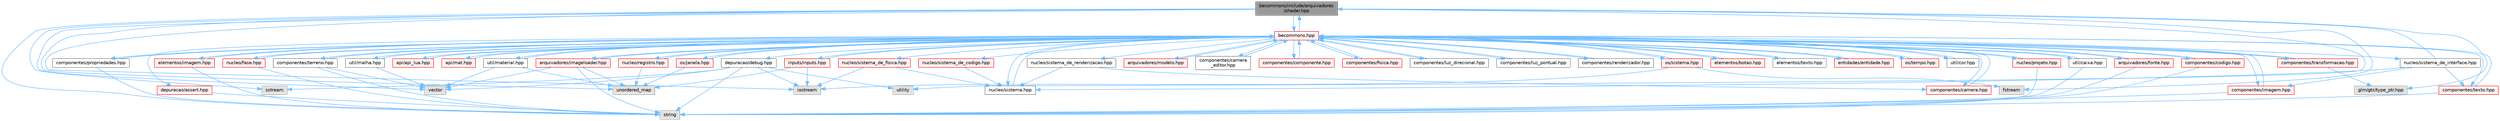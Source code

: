 digraph "becommons/include/arquivadores/shader.hpp"
{
 // LATEX_PDF_SIZE
  bgcolor="transparent";
  edge [fontname=Helvetica,fontsize=10,labelfontname=Helvetica,labelfontsize=10];
  node [fontname=Helvetica,fontsize=10,shape=box,height=0.2,width=0.4];
  Node1 [id="Node000001",label="becommons/include/arquivadores\l/shader.hpp",height=0.2,width=0.4,color="gray40", fillcolor="grey60", style="filled", fontcolor="black",tooltip="Gerencia os shaders GLSL."];
  Node1 -> Node2 [id="edge1_Node000001_Node000002",color="steelblue1",style="solid",tooltip=" "];
  Node2 [id="Node000002",label="string",height=0.2,width=0.4,color="grey60", fillcolor="#E0E0E0", style="filled",tooltip=" "];
  Node1 -> Node3 [id="edge2_Node000001_Node000003",color="steelblue1",style="solid",tooltip=" "];
  Node3 [id="Node000003",label="fstream",height=0.2,width=0.4,color="grey60", fillcolor="#E0E0E0", style="filled",tooltip=" "];
  Node1 -> Node4 [id="edge3_Node000001_Node000004",color="steelblue1",style="solid",tooltip=" "];
  Node4 [id="Node000004",label="sstream",height=0.2,width=0.4,color="grey60", fillcolor="#E0E0E0", style="filled",tooltip=" "];
  Node1 -> Node5 [id="edge4_Node000001_Node000005",color="steelblue1",style="solid",tooltip=" "];
  Node5 [id="Node000005",label="iostream",height=0.2,width=0.4,color="grey60", fillcolor="#E0E0E0", style="filled",tooltip=" "];
  Node1 -> Node6 [id="edge5_Node000001_Node000006",color="steelblue1",style="solid",tooltip=" "];
  Node6 [id="Node000006",label="vector",height=0.2,width=0.4,color="grey60", fillcolor="#E0E0E0", style="filled",tooltip=" "];
  Node1 -> Node7 [id="edge6_Node000001_Node000007",color="steelblue1",style="solid",tooltip=" "];
  Node7 [id="Node000007",label="utility",height=0.2,width=0.4,color="grey60", fillcolor="#E0E0E0", style="filled",tooltip=" "];
  Node1 -> Node8 [id="edge7_Node000001_Node000008",color="steelblue1",style="solid",tooltip=" "];
  Node8 [id="Node000008",label="unordered_map",height=0.2,width=0.4,color="grey60", fillcolor="#E0E0E0", style="filled",tooltip=" "];
  Node1 -> Node9 [id="edge8_Node000001_Node000009",color="steelblue1",style="solid",tooltip=" "];
  Node9 [id="Node000009",label="glm/gtc/type_ptr.hpp",height=0.2,width=0.4,color="grey60", fillcolor="#E0E0E0", style="filled",tooltip=" "];
  Node1 -> Node10 [id="edge9_Node000001_Node000010",color="steelblue1",style="solid",tooltip=" "];
  Node10 [id="Node000010",label="becommons.hpp",height=0.2,width=0.4,color="red", fillcolor="#FFF0F0", style="filled",URL="$becommons_8hpp.html",tooltip=" "];
  Node10 -> Node11 [id="edge10_Node000010_Node000011",color="steelblue1",style="solid",tooltip=" "];
  Node11 [id="Node000011",label="api/api_lua.hpp",height=0.2,width=0.4,color="red", fillcolor="#FFF0F0", style="filled",URL="$api__lua_8hpp.html",tooltip="Gerencia a configuração do luabridge para api lua."];
  Node11 -> Node10 [id="edge11_Node000011_Node000010",color="steelblue1",style="solid",tooltip=" "];
  Node10 -> Node16 [id="edge12_Node000010_Node000016",color="steelblue1",style="solid",tooltip=" "];
  Node16 [id="Node000016",label="api/mat.hpp",height=0.2,width=0.4,color="red", fillcolor="#FFF0F0", style="filled",URL="$mat_8hpp.html",tooltip="Gerencia funçoes matemáticas."];
  Node16 -> Node10 [id="edge13_Node000016_Node000010",color="steelblue1",style="solid",tooltip=" "];
  Node10 -> Node19 [id="edge14_Node000010_Node000019",color="steelblue1",style="solid",tooltip=" "];
  Node19 [id="Node000019",label="arquivadores/fonte.hpp",height=0.2,width=0.4,color="red", fillcolor="#FFF0F0", style="filled",URL="$fonte_8hpp.html",tooltip="Define estruturas básicas para renderização de textos."];
  Node19 -> Node2 [id="edge15_Node000019_Node000002",color="steelblue1",style="solid",tooltip=" "];
  Node19 -> Node10 [id="edge16_Node000019_Node000010",color="steelblue1",style="solid",tooltip=" "];
  Node10 -> Node23 [id="edge17_Node000010_Node000023",color="steelblue1",style="solid",tooltip=" "];
  Node23 [id="Node000023",label="arquivadores/imageloader.hpp",height=0.2,width=0.4,color="red", fillcolor="#FFF0F0", style="filled",URL="$imageloader_8hpp.html",tooltip="Gerencia as imagems/texturas carregadas na engine."];
  Node23 -> Node2 [id="edge18_Node000023_Node000002",color="steelblue1",style="solid",tooltip=" "];
  Node23 -> Node8 [id="edge19_Node000023_Node000008",color="steelblue1",style="solid",tooltip=" "];
  Node23 -> Node6 [id="edge20_Node000023_Node000006",color="steelblue1",style="solid",tooltip=" "];
  Node23 -> Node10 [id="edge21_Node000023_Node000010",color="steelblue1",style="solid",tooltip=" "];
  Node10 -> Node27 [id="edge22_Node000010_Node000027",color="steelblue1",style="solid",tooltip=" "];
  Node27 [id="Node000027",label="arquivadores/modelo.hpp",height=0.2,width=0.4,color="red", fillcolor="#FFF0F0", style="filled",URL="$modelo_8hpp.html",tooltip="Carrega um modelo usando a biblioteca assimp com base em um diretório."];
  Node27 -> Node10 [id="edge23_Node000027_Node000010",color="steelblue1",style="solid",tooltip=" "];
  Node10 -> Node1 [id="edge24_Node000010_Node000001",color="steelblue1",style="solid",tooltip=" "];
  Node10 -> Node29 [id="edge25_Node000010_Node000029",color="steelblue1",style="solid",tooltip=" "];
  Node29 [id="Node000029",label="componentes/camera.hpp",height=0.2,width=0.4,color="red", fillcolor="#FFF0F0", style="filled",URL="$camera_8hpp.html",tooltip="Estrutura básica de câmera."];
  Node29 -> Node10 [id="edge26_Node000029_Node000010",color="steelblue1",style="solid",tooltip=" "];
  Node10 -> Node32 [id="edge27_Node000010_Node000032",color="steelblue1",style="solid",tooltip=" "];
  Node32 [id="Node000032",label="componentes/camera\l_editor.hpp",height=0.2,width=0.4,color="grey40", fillcolor="white", style="filled",URL="$camera__editor_8hpp.html",tooltip=" "];
  Node32 -> Node10 [id="edge28_Node000032_Node000010",color="steelblue1",style="solid",tooltip=" "];
  Node10 -> Node33 [id="edge29_Node000010_Node000033",color="steelblue1",style="solid",tooltip=" "];
  Node33 [id="Node000033",label="componentes/codigo.hpp",height=0.2,width=0.4,color="red", fillcolor="#FFF0F0", style="filled",URL="$codigo_8hpp.html",tooltip="Componente de código para entidades ECS."];
  Node33 -> Node2 [id="edge30_Node000033_Node000002",color="steelblue1",style="solid",tooltip=" "];
  Node33 -> Node10 [id="edge31_Node000033_Node000010",color="steelblue1",style="solid",tooltip=" "];
  Node10 -> Node35 [id="edge32_Node000010_Node000035",color="steelblue1",style="solid",tooltip=" "];
  Node35 [id="Node000035",label="componentes/componente.hpp",height=0.2,width=0.4,color="red", fillcolor="#FFF0F0", style="filled",URL="$componente_8hpp.html",tooltip="Estrutura base para componetes."];
  Node35 -> Node10 [id="edge33_Node000035_Node000010",color="steelblue1",style="solid",tooltip=" "];
  Node10 -> Node40 [id="edge34_Node000010_Node000040",color="steelblue1",style="solid",tooltip=" "];
  Node40 [id="Node000040",label="componentes/fisica.hpp",height=0.2,width=0.4,color="red", fillcolor="#FFF0F0", style="filled",URL="$fisica_8hpp.html",tooltip="Componente de física para entidades ECS."];
  Node40 -> Node10 [id="edge35_Node000040_Node000010",color="steelblue1",style="solid",tooltip=" "];
  Node10 -> Node41 [id="edge36_Node000010_Node000041",color="steelblue1",style="solid",tooltip=" "];
  Node41 [id="Node000041",label="componentes/imagem.hpp",height=0.2,width=0.4,color="red", fillcolor="#FFF0F0", style="filled",URL="$componentes_2imagem_8hpp.html",tooltip=" "];
  Node41 -> Node2 [id="edge37_Node000041_Node000002",color="steelblue1",style="solid",tooltip=" "];
  Node41 -> Node10 [id="edge38_Node000041_Node000010",color="steelblue1",style="solid",tooltip=" "];
  Node10 -> Node42 [id="edge39_Node000010_Node000042",color="steelblue1",style="solid",tooltip=" "];
  Node42 [id="Node000042",label="componentes/luz_direcional.hpp",height=0.2,width=0.4,color="grey40", fillcolor="white", style="filled",URL="$luz__direcional_8hpp.html",tooltip=" "];
  Node42 -> Node10 [id="edge40_Node000042_Node000010",color="steelblue1",style="solid",tooltip=" "];
  Node10 -> Node43 [id="edge41_Node000010_Node000043",color="steelblue1",style="solid",tooltip=" "];
  Node43 [id="Node000043",label="componentes/luz_pontual.hpp",height=0.2,width=0.4,color="grey40", fillcolor="white", style="filled",URL="$luz__pontual_8hpp.html",tooltip=" "];
  Node43 -> Node10 [id="edge42_Node000043_Node000010",color="steelblue1",style="solid",tooltip=" "];
  Node10 -> Node44 [id="edge43_Node000010_Node000044",color="steelblue1",style="solid",tooltip=" "];
  Node44 [id="Node000044",label="componentes/propriedades.hpp",height=0.2,width=0.4,color="grey40", fillcolor="white", style="filled",URL="$propriedades_8hpp.html",tooltip=" "];
  Node44 -> Node2 [id="edge44_Node000044_Node000002",color="steelblue1",style="solid",tooltip=" "];
  Node44 -> Node10 [id="edge45_Node000044_Node000010",color="steelblue1",style="solid",tooltip=" "];
  Node10 -> Node45 [id="edge46_Node000010_Node000045",color="steelblue1",style="solid",tooltip=" "];
  Node45 [id="Node000045",label="componentes/renderizador.hpp",height=0.2,width=0.4,color="grey40", fillcolor="white", style="filled",URL="$renderizador_8hpp.html",tooltip=" "];
  Node45 -> Node10 [id="edge47_Node000045_Node000010",color="steelblue1",style="solid",tooltip=" "];
  Node10 -> Node46 [id="edge48_Node000010_Node000046",color="steelblue1",style="solid",tooltip=" "];
  Node46 [id="Node000046",label="componentes/terreno.hpp",height=0.2,width=0.4,color="grey40", fillcolor="white", style="filled",URL="$terreno_8hpp.html",tooltip=" "];
  Node46 -> Node6 [id="edge49_Node000046_Node000006",color="steelblue1",style="solid",tooltip=" "];
  Node46 -> Node2 [id="edge50_Node000046_Node000002",color="steelblue1",style="solid",tooltip=" "];
  Node46 -> Node10 [id="edge51_Node000046_Node000010",color="steelblue1",style="solid",tooltip=" "];
  Node10 -> Node47 [id="edge52_Node000010_Node000047",color="steelblue1",style="solid",tooltip=" "];
  Node47 [id="Node000047",label="componentes/texto.hpp",height=0.2,width=0.4,color="red", fillcolor="#FFF0F0", style="filled",URL="$componentes_2texto_8hpp.html",tooltip=" "];
  Node47 -> Node2 [id="edge53_Node000047_Node000002",color="steelblue1",style="solid",tooltip=" "];
  Node47 -> Node10 [id="edge54_Node000047_Node000010",color="steelblue1",style="solid",tooltip=" "];
  Node10 -> Node48 [id="edge55_Node000010_Node000048",color="steelblue1",style="solid",tooltip=" "];
  Node48 [id="Node000048",label="componentes/transformacao.hpp",height=0.2,width=0.4,color="red", fillcolor="#FFF0F0", style="filled",URL="$transformacao_8hpp.html",tooltip="Calcula a mtriz de modelo para um objeto 3d qualquer."];
  Node48 -> Node10 [id="edge56_Node000048_Node000010",color="steelblue1",style="solid",tooltip=" "];
  Node48 -> Node9 [id="edge57_Node000048_Node000009",color="steelblue1",style="solid",tooltip=" "];
  Node10 -> Node52 [id="edge58_Node000010_Node000052",color="steelblue1",style="solid",tooltip=" "];
  Node52 [id="Node000052",label="depuracao/debug.hpp",height=0.2,width=0.4,color="grey40", fillcolor="white", style="filled",URL="$debug_8hpp.html",tooltip=" "];
  Node52 -> Node6 [id="edge59_Node000052_Node000006",color="steelblue1",style="solid",tooltip=" "];
  Node52 -> Node7 [id="edge60_Node000052_Node000007",color="steelblue1",style="solid",tooltip=" "];
  Node52 -> Node2 [id="edge61_Node000052_Node000002",color="steelblue1",style="solid",tooltip=" "];
  Node52 -> Node5 [id="edge62_Node000052_Node000005",color="steelblue1",style="solid",tooltip=" "];
  Node52 -> Node4 [id="edge63_Node000052_Node000004",color="steelblue1",style="solid",tooltip=" "];
  Node10 -> Node53 [id="edge64_Node000010_Node000053",color="steelblue1",style="solid",tooltip=" "];
  Node53 [id="Node000053",label="depuracao/assert.hpp",height=0.2,width=0.4,color="red", fillcolor="#FFF0F0", style="filled",URL="$assert_8hpp.html",tooltip=" "];
  Node53 -> Node2 [id="edge65_Node000053_Node000002",color="steelblue1",style="solid",tooltip=" "];
  Node10 -> Node56 [id="edge66_Node000010_Node000056",color="steelblue1",style="solid",tooltip=" "];
  Node56 [id="Node000056",label="elementos/botao.hpp",height=0.2,width=0.4,color="red", fillcolor="#FFF0F0", style="filled",URL="$botao_8hpp.html",tooltip=" "];
  Node56 -> Node10 [id="edge67_Node000056_Node000010",color="steelblue1",style="solid",tooltip=" "];
  Node10 -> Node58 [id="edge68_Node000010_Node000058",color="steelblue1",style="solid",tooltip=" "];
  Node58 [id="Node000058",label="elementos/imagem.hpp",height=0.2,width=0.4,color="red", fillcolor="#FFF0F0", style="filled",URL="$elementos_2imagem_8hpp.html",tooltip="Gerencia a configuração do luabridge para api lua."];
  Node58 -> Node2 [id="edge69_Node000058_Node000002",color="steelblue1",style="solid",tooltip=" "];
  Node58 -> Node10 [id="edge70_Node000058_Node000010",color="steelblue1",style="solid",tooltip=" "];
  Node10 -> Node59 [id="edge71_Node000010_Node000059",color="steelblue1",style="solid",tooltip=" "];
  Node59 [id="Node000059",label="elementos/texto.hpp",height=0.2,width=0.4,color="grey40", fillcolor="white", style="filled",URL="$elementos_2texto_8hpp.html",tooltip=" "];
  Node59 -> Node10 [id="edge72_Node000059_Node000010",color="steelblue1",style="solid",tooltip=" "];
  Node10 -> Node60 [id="edge73_Node000010_Node000060",color="steelblue1",style="solid",tooltip=" "];
  Node60 [id="Node000060",label="entidades/entidade.hpp",height=0.2,width=0.4,color="red", fillcolor="#FFF0F0", style="filled",URL="$entidade_8hpp.html",tooltip="Inclusoes e defini��es relacionadas � entidade."];
  Node60 -> Node10 [id="edge74_Node000060_Node000010",color="steelblue1",style="solid",tooltip=" "];
  Node10 -> Node61 [id="edge75_Node000010_Node000061",color="steelblue1",style="solid",tooltip=" "];
  Node61 [id="Node000061",label="inputs/inputs.hpp",height=0.2,width=0.4,color="red", fillcolor="#FFF0F0", style="filled",URL="$inputs_8hpp.html",tooltip=" "];
  Node61 -> Node5 [id="edge76_Node000061_Node000005",color="steelblue1",style="solid",tooltip=" "];
  Node61 -> Node8 [id="edge77_Node000061_Node000008",color="steelblue1",style="solid",tooltip=" "];
  Node61 -> Node10 [id="edge78_Node000061_Node000010",color="steelblue1",style="solid",tooltip=" "];
  Node10 -> Node62 [id="edge79_Node000010_Node000062",color="steelblue1",style="solid",tooltip=" "];
  Node62 [id="Node000062",label="nucleo/fase.hpp",height=0.2,width=0.4,color="red", fillcolor="#FFF0F0", style="filled",URL="$fase_8hpp.html",tooltip="Gerencia sistemas numa fase."];
  Node62 -> Node2 [id="edge80_Node000062_Node000002",color="steelblue1",style="solid",tooltip=" "];
  Node62 -> Node10 [id="edge81_Node000062_Node000010",color="steelblue1",style="solid",tooltip=" "];
  Node10 -> Node63 [id="edge82_Node000010_Node000063",color="steelblue1",style="solid",tooltip=" "];
  Node63 [id="Node000063",label="nucleo/projeto.hpp",height=0.2,width=0.4,color="red", fillcolor="#FFF0F0", style="filled",URL="$projeto_8hpp.html",tooltip="Gerencia configurações do projeto."];
  Node63 -> Node2 [id="edge83_Node000063_Node000002",color="steelblue1",style="solid",tooltip=" "];
  Node63 -> Node10 [id="edge84_Node000063_Node000010",color="steelblue1",style="solid",tooltip=" "];
  Node10 -> Node64 [id="edge85_Node000010_Node000064",color="steelblue1",style="solid",tooltip=" "];
  Node64 [id="Node000064",label="nucleo/registro.hpp",height=0.2,width=0.4,color="red", fillcolor="#FFF0F0", style="filled",URL="$registro_8hpp.html",tooltip="Inclusoes e definições relacionadas à registro."];
  Node64 -> Node8 [id="edge86_Node000064_Node000008",color="steelblue1",style="solid",tooltip=" "];
  Node64 -> Node10 [id="edge87_Node000064_Node000010",color="steelblue1",style="solid",tooltip=" "];
  Node10 -> Node66 [id="edge88_Node000010_Node000066",color="steelblue1",style="solid",tooltip=" "];
  Node66 [id="Node000066",label="nucleo/sistema.hpp",height=0.2,width=0.4,color="grey40", fillcolor="white", style="filled",URL="$nucleo_2sistema_8hpp.html",tooltip=" "];
  Node66 -> Node10 [id="edge89_Node000066_Node000010",color="steelblue1",style="solid",tooltip=" "];
  Node10 -> Node67 [id="edge90_Node000010_Node000067",color="steelblue1",style="solid",tooltip=" "];
  Node67 [id="Node000067",label="nucleo/sistema_de_codigo.hpp",height=0.2,width=0.4,color="red", fillcolor="#FFF0F0", style="filled",URL="$sistema__de__codigo_8hpp.html",tooltip=" "];
  Node67 -> Node66 [id="edge91_Node000067_Node000066",color="steelblue1",style="solid",tooltip=" "];
  Node10 -> Node70 [id="edge92_Node000010_Node000070",color="steelblue1",style="solid",tooltip=" "];
  Node70 [id="Node000070",label="nucleo/sistema_de_fisica.hpp",height=0.2,width=0.4,color="red", fillcolor="#FFF0F0", style="filled",URL="$sistema__de__fisica_8hpp.html",tooltip="Gerencia a fisica de jogo com o bullet3."];
  Node70 -> Node66 [id="edge93_Node000070_Node000066",color="steelblue1",style="solid",tooltip=" "];
  Node70 -> Node5 [id="edge94_Node000070_Node000005",color="steelblue1",style="solid",tooltip=" "];
  Node10 -> Node72 [id="edge95_Node000010_Node000072",color="steelblue1",style="solid",tooltip=" "];
  Node72 [id="Node000072",label="nucleo/sistema_de_interface.hpp",height=0.2,width=0.4,color="grey40", fillcolor="white", style="filled",URL="$sistema__de__interface_8hpp.html",tooltip=" "];
  Node72 -> Node66 [id="edge96_Node000072_Node000066",color="steelblue1",style="solid",tooltip=" "];
  Node72 -> Node1 [id="edge97_Node000072_Node000001",color="steelblue1",style="solid",tooltip=" "];
  Node72 -> Node47 [id="edge98_Node000072_Node000047",color="steelblue1",style="solid",tooltip=" "];
  Node72 -> Node41 [id="edge99_Node000072_Node000041",color="steelblue1",style="solid",tooltip=" "];
  Node10 -> Node73 [id="edge100_Node000010_Node000073",color="steelblue1",style="solid",tooltip=" "];
  Node73 [id="Node000073",label="nucleo/sistema_de_renderizacao.hpp",height=0.2,width=0.4,color="grey40", fillcolor="white", style="filled",URL="$sistema__de__renderizacao_8hpp.html",tooltip="Gerencia a renderizacao."];
  Node73 -> Node66 [id="edge101_Node000073_Node000066",color="steelblue1",style="solid",tooltip=" "];
  Node73 -> Node29 [id="edge102_Node000073_Node000029",color="steelblue1",style="solid",tooltip=" "];
  Node10 -> Node74 [id="edge103_Node000010_Node000074",color="steelblue1",style="solid",tooltip=" "];
  Node74 [id="Node000074",label="os/janela.hpp",height=0.2,width=0.4,color="red", fillcolor="#FFF0F0", style="filled",URL="$janela_8hpp.html",tooltip="Inicia e gerencia janela glfw."];
  Node74 -> Node8 [id="edge104_Node000074_Node000008",color="steelblue1",style="solid",tooltip=" "];
  Node74 -> Node10 [id="edge105_Node000074_Node000010",color="steelblue1",style="solid",tooltip=" "];
  Node10 -> Node75 [id="edge106_Node000010_Node000075",color="steelblue1",style="solid",tooltip=" "];
  Node75 [id="Node000075",label="os/sistema.hpp",height=0.2,width=0.4,color="red", fillcolor="#FFF0F0", style="filled",URL="$os_2sistema_8hpp.html",tooltip="funçoes do sistema"];
  Node75 -> Node5 [id="edge107_Node000075_Node000005",color="steelblue1",style="solid",tooltip=" "];
  Node75 -> Node3 [id="edge108_Node000075_Node000003",color="steelblue1",style="solid",tooltip=" "];
  Node75 -> Node10 [id="edge109_Node000075_Node000010",color="steelblue1",style="solid",tooltip=" "];
  Node10 -> Node78 [id="edge110_Node000010_Node000078",color="steelblue1",style="solid",tooltip=" "];
  Node78 [id="Node000078",label="os/tempo.hpp",height=0.2,width=0.4,color="red", fillcolor="#FFF0F0", style="filled",URL="$tempo_8hpp.html",tooltip="Inicia e gerencia o tempo."];
  Node78 -> Node10 [id="edge111_Node000078_Node000010",color="steelblue1",style="solid",tooltip=" "];
  Node10 -> Node80 [id="edge112_Node000010_Node000080",color="steelblue1",style="solid",tooltip=" "];
  Node80 [id="Node000080",label="util/caixa.hpp",height=0.2,width=0.4,color="grey40", fillcolor="white", style="filled",URL="$caixa_8hpp.html",tooltip=" "];
  Node80 -> Node2 [id="edge113_Node000080_Node000002",color="steelblue1",style="solid",tooltip=" "];
  Node80 -> Node10 [id="edge114_Node000080_Node000010",color="steelblue1",style="solid",tooltip=" "];
  Node10 -> Node81 [id="edge115_Node000010_Node000081",color="steelblue1",style="solid",tooltip=" "];
  Node81 [id="Node000081",label="util/cor.hpp",height=0.2,width=0.4,color="grey40", fillcolor="white", style="filled",URL="$cor_8hpp.html",tooltip=" "];
  Node81 -> Node10 [id="edge116_Node000081_Node000010",color="steelblue1",style="solid",tooltip=" "];
  Node10 -> Node82 [id="edge117_Node000010_Node000082",color="steelblue1",style="solid",tooltip=" "];
  Node82 [id="Node000082",label="util/malha.hpp",height=0.2,width=0.4,color="grey40", fillcolor="white", style="filled",URL="$malha_8hpp.html",tooltip=" "];
  Node82 -> Node6 [id="edge118_Node000082_Node000006",color="steelblue1",style="solid",tooltip=" "];
  Node82 -> Node10 [id="edge119_Node000082_Node000010",color="steelblue1",style="solid",tooltip=" "];
  Node10 -> Node83 [id="edge120_Node000010_Node000083",color="steelblue1",style="solid",tooltip=" "];
  Node83 [id="Node000083",label="util/material.hpp",height=0.2,width=0.4,color="grey40", fillcolor="white", style="filled",URL="$material_8hpp.html",tooltip=" "];
  Node83 -> Node8 [id="edge121_Node000083_Node000008",color="steelblue1",style="solid",tooltip=" "];
  Node83 -> Node6 [id="edge122_Node000083_Node000006",color="steelblue1",style="solid",tooltip=" "];
  Node83 -> Node10 [id="edge123_Node000083_Node000010",color="steelblue1",style="solid",tooltip=" "];
}
